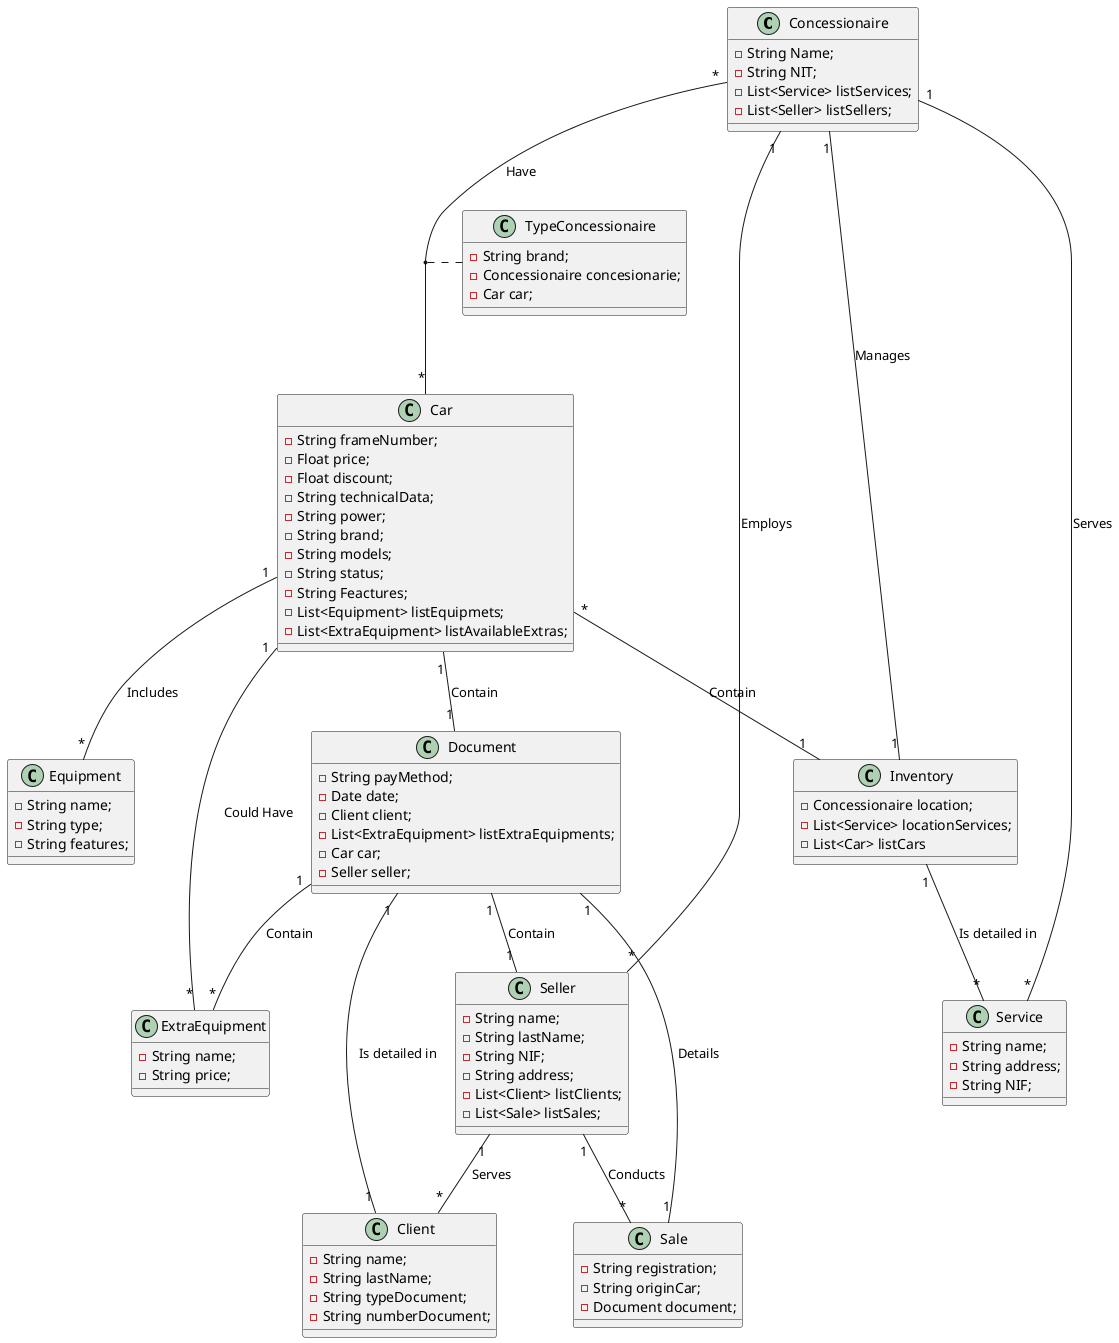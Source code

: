 @startuml "ejercicio29"

class Concessionaire {
    - String Name;
    - String NIT;
    - List<Service> listServices;
    - List<Seller> listSellers;

}

class TypeConcessionaire {
    - String brand;
    - Concessionaire concesionarie;
    - Car car;
}

class Car {
    - String frameNumber;
    - Float price;
    - Float discount;
    - String technicalData;
    - String power;
    - String brand;
    - String models;
    - String status;
    - String Feactures;
    - List<Equipment> listEquipmets;
    - List<ExtraEquipment> listAvailableExtras;
}

class Equipment {
    - String name;
    - String type;
    - String features;
}

class ExtraEquipment {
    - String name;
    - String price;
}

class Inventory {
    - Concessionaire location;
    - List<Service> locationServices;
    - List<Car> listCars
}

class Client {
    - String name;
    - String lastName;
    - String typeDocument;
    - String numberDocument;
}

class Seller {
    - String name;
    - String lastName;
    - String NIF;
    - String address;
    - List<Client> listClients;
    - List<Sale> listSales;

}

class Document {
    - String payMethod;
    - Date date;
    - Client client;
    - List<ExtraEquipment> listExtraEquipments;
    - Car car;
    - Seller seller;

}

class Service {
    - String name;
    - String address;
    - String NIF;
}

class Sale {
    - String registration;
    - String originCar;
    - Document document;
}


Concessionaire "*" -- "*" Car: Have
(Concessionaire, Car) .. TypeConcessionaire
Car "1"  -- "*" Equipment: Includes
Car "1" -- "*" ExtraEquipment: Could Have
Concessionaire "1" -- "1" Inventory: Manages
Concessionaire "1" -- "*" Service: Serves
Concessionaire "1" -- "*" Seller: Employs
Document "1" -- "1" Sale: Details
Client "1" -- "1" Document: Is detailed in
Seller "1" -- "*" Client: Serves
Seller "1" -- "*" Sale: Conducts
Document "1" -- "1" Seller: Contain
Car "1" -- "1" Document: Contain
Document "1" -- "*" ExtraEquipment: Contain
Car "*" -- "1" Inventory: Contain
Inventory "1" -- "*" Service: Is detailed in


@enduml